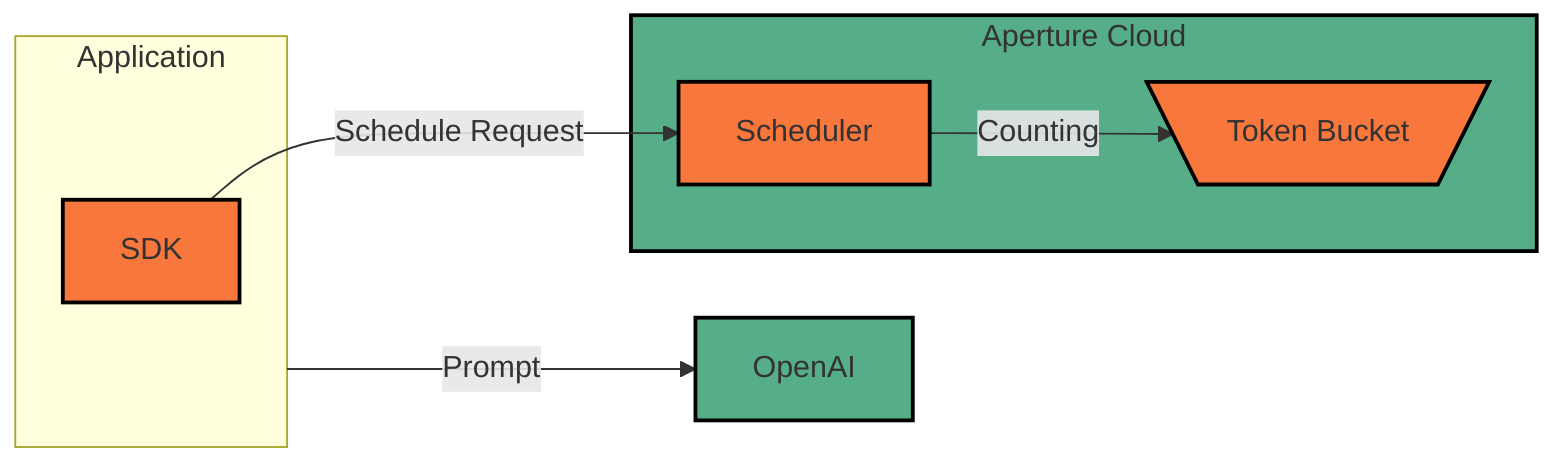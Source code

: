 flowchart LR
classDef Orange fill:#F8773D,stroke:#000000,stroke-width:2px;
classDef Green fill:#56AE89,stroke:#000000,stroke-width:2px;
classDef Red fill:#F13C15,stroke:#000000,stroke-width:1px;
classDef Pink fill:#ffb6c1,stroke:#000000,stroke-width:1px;

TB[\Token Bucket/]
class TB Orange

Scheduler
class Scheduler Orange

SDK
class SDK Orange

OpenAI
class OpenAI Green
subgraph Aperture_Cloud ["Aperture Cloud"]
    Scheduler -- "Counting" --> TB
end
class Aperture_Cloud Green

subgraph App ["Application"]
SDK -- "Schedule Request" --> Scheduler
end
class App Green
App -- "Prompt" --> OpenAI